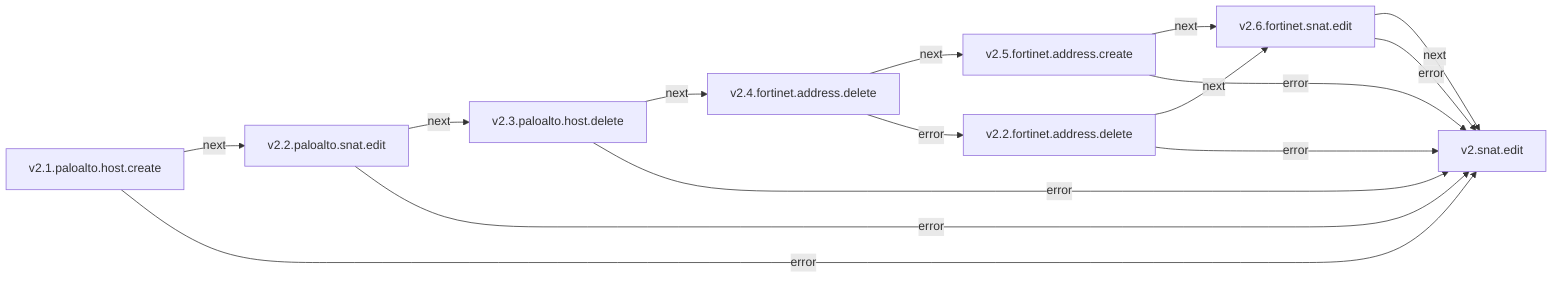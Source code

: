 graph LR
  v2.1.paloalto.host.create -->|next| v2.2.paloalto.snat.edit
  v2.1.paloalto.host.create -->|error| v2.snat.edit
  v2.2.fortinet.address.delete -->|next| v2.6.fortinet.snat.edit
  v2.2.fortinet.address.delete -->|error| v2.snat.edit
  v2.2.paloalto.snat.edit -->|next| v2.3.paloalto.host.delete
  v2.2.paloalto.snat.edit -->|error| v2.snat.edit
  v2.3.paloalto.host.delete -->|next| v2.4.fortinet.address.delete
  v2.3.paloalto.host.delete -->|error| v2.snat.edit
  v2.4.fortinet.address.delete -->|next| v2.5.fortinet.address.create
  v2.4.fortinet.address.delete -->|error| v2.2.fortinet.address.delete
  v2.5.fortinet.address.create -->|next| v2.6.fortinet.snat.edit
  v2.5.fortinet.address.create -->|error| v2.snat.edit
  v2.6.fortinet.snat.edit -->|next| v2.snat.edit
  v2.6.fortinet.snat.edit -->|error| v2.snat.edit
